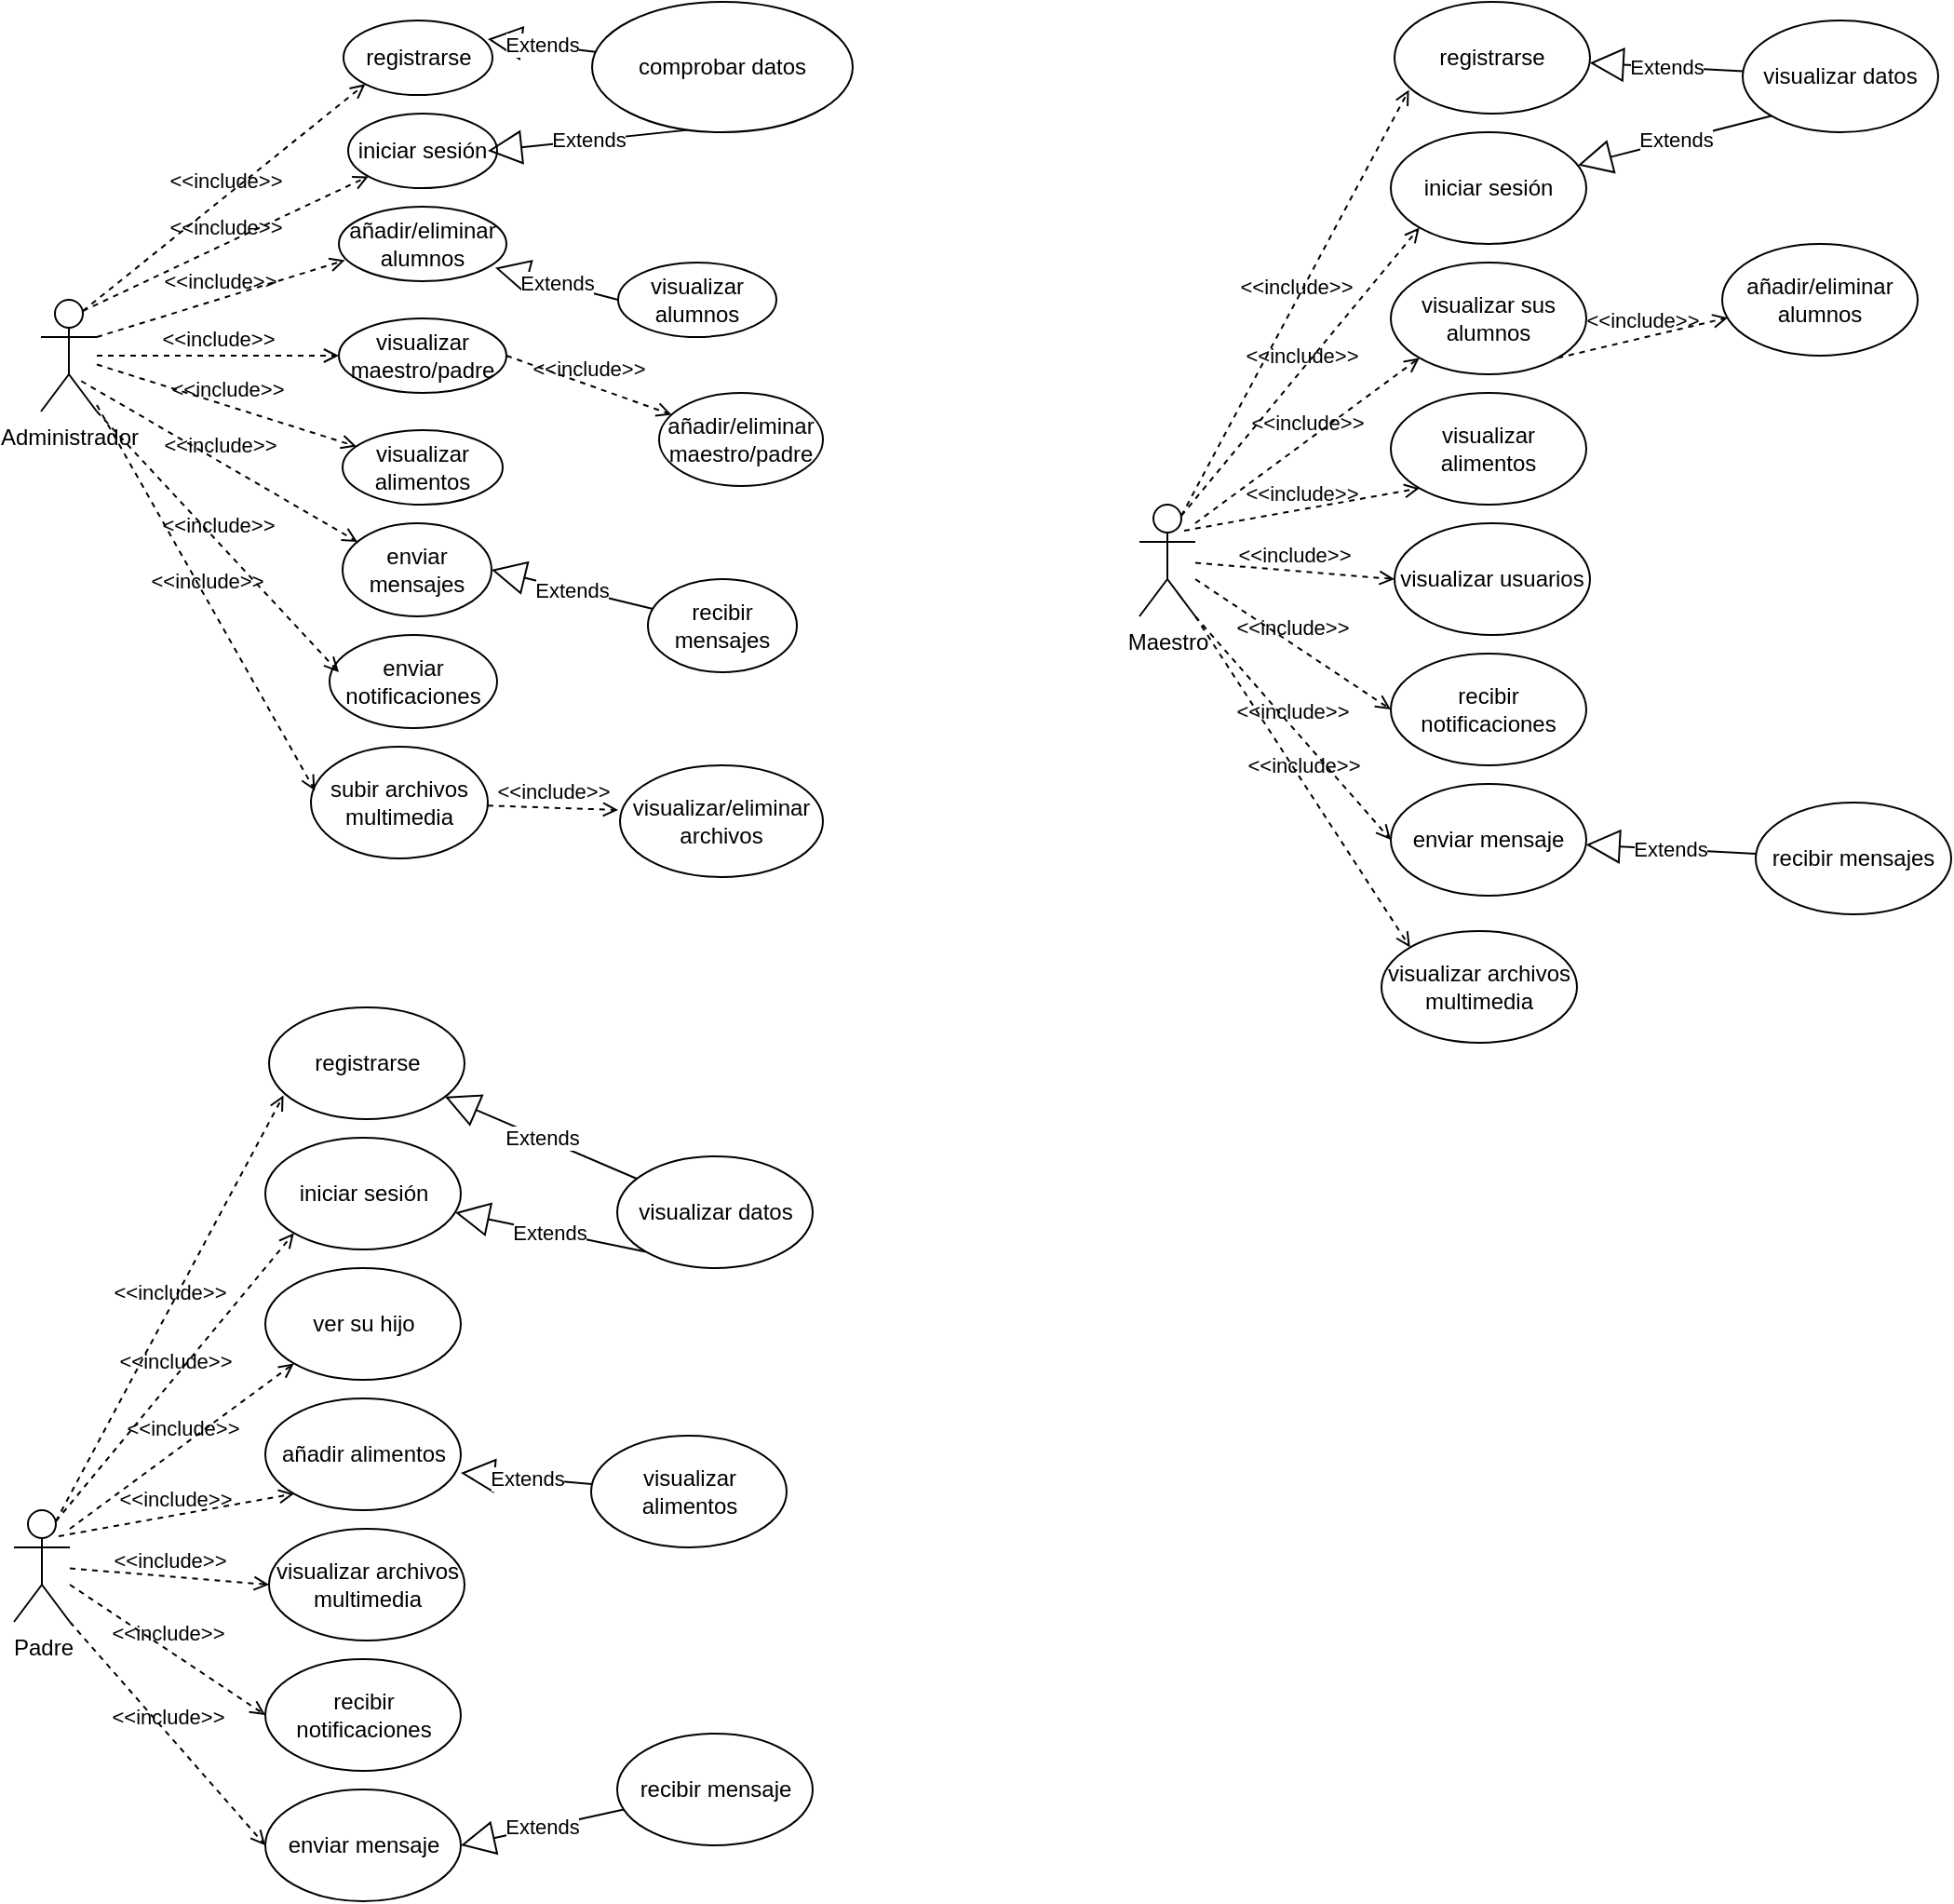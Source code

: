 <mxfile version="14.7.0" type="github">
  <diagram id="Rd4Ij3cNA8xpCBLCCMMN" name="Page-1">
    <mxGraphModel dx="1038" dy="1717" grid="1" gridSize="10" guides="1" tooltips="1" connect="1" arrows="1" fold="1" page="1" pageScale="1" pageWidth="827" pageHeight="1169" math="0" shadow="0">
      <root>
        <mxCell id="0" />
        <mxCell id="1" parent="0" />
        <mxCell id="-ip3mRISZE-mA6Em4dH5-1" value="Administrador" style="shape=umlActor;verticalLabelPosition=bottom;verticalAlign=top;html=1;" parent="1" vertex="1">
          <mxGeometry x="90" y="40" width="30" height="60" as="geometry" />
        </mxCell>
        <mxCell id="-ip3mRISZE-mA6Em4dH5-3" value="Maestro&lt;br&gt;" style="shape=umlActor;verticalLabelPosition=bottom;verticalAlign=top;html=1;" parent="1" vertex="1">
          <mxGeometry x="680" y="150" width="30" height="60" as="geometry" />
        </mxCell>
        <mxCell id="-ip3mRISZE-mA6Em4dH5-10" value="registrarse" style="ellipse;whiteSpace=wrap;html=1;" parent="1" vertex="1">
          <mxGeometry x="252.5" y="-110" width="80" height="40" as="geometry" />
        </mxCell>
        <mxCell id="-ip3mRISZE-mA6Em4dH5-11" value="iniciar sesión" style="ellipse;whiteSpace=wrap;html=1;" parent="1" vertex="1">
          <mxGeometry x="255" y="-60" width="80" height="40" as="geometry" />
        </mxCell>
        <mxCell id="-ip3mRISZE-mA6Em4dH5-12" value="añadir/eliminar alumnos" style="ellipse;whiteSpace=wrap;html=1;" parent="1" vertex="1">
          <mxGeometry x="250" y="-10" width="90" height="40" as="geometry" />
        </mxCell>
        <mxCell id="-ip3mRISZE-mA6Em4dH5-13" value="visualizar maestro/padre" style="ellipse;whiteSpace=wrap;html=1;" parent="1" vertex="1">
          <mxGeometry x="250" y="50" width="90" height="40" as="geometry" />
        </mxCell>
        <mxCell id="-ip3mRISZE-mA6Em4dH5-14" value="visualizar alumnos" style="ellipse;whiteSpace=wrap;html=1;" parent="1" vertex="1">
          <mxGeometry x="400" y="20" width="85" height="40" as="geometry" />
        </mxCell>
        <mxCell id="-ip3mRISZE-mA6Em4dH5-17" value="visualizar alimentos" style="ellipse;whiteSpace=wrap;html=1;" parent="1" vertex="1">
          <mxGeometry x="252" y="110" width="86" height="40" as="geometry" />
        </mxCell>
        <mxCell id="-ip3mRISZE-mA6Em4dH5-18" value="enviar mensajes" style="ellipse;whiteSpace=wrap;html=1;" parent="1" vertex="1">
          <mxGeometry x="252" y="160" width="80" height="50" as="geometry" />
        </mxCell>
        <mxCell id="-ip3mRISZE-mA6Em4dH5-19" value="enviar notificaciones" style="ellipse;whiteSpace=wrap;html=1;" parent="1" vertex="1">
          <mxGeometry x="245" y="220" width="90" height="50" as="geometry" />
        </mxCell>
        <mxCell id="-ip3mRISZE-mA6Em4dH5-24" value="añadir/eliminar maestro/padre" style="ellipse;whiteSpace=wrap;html=1;" parent="1" vertex="1">
          <mxGeometry x="422" y="90" width="88" height="50" as="geometry" />
        </mxCell>
        <mxCell id="-ip3mRISZE-mA6Em4dH5-28" value="comprobar datos" style="ellipse;whiteSpace=wrap;html=1;" parent="1" vertex="1">
          <mxGeometry x="386" y="-120" width="140" height="70" as="geometry" />
        </mxCell>
        <mxCell id="-ip3mRISZE-mA6Em4dH5-30" value="Extends" style="endArrow=block;endSize=16;endFill=0;html=1;" parent="1" source="-ip3mRISZE-mA6Em4dH5-28" edge="1">
          <mxGeometry width="160" relative="1" as="geometry">
            <mxPoint x="190" y="-160" as="sourcePoint" />
            <mxPoint x="330" y="-100" as="targetPoint" />
          </mxGeometry>
        </mxCell>
        <mxCell id="-ip3mRISZE-mA6Em4dH5-31" value="Extends" style="endArrow=block;endSize=16;endFill=0;html=1;exitX=0.366;exitY=0.983;exitDx=0;exitDy=0;exitPerimeter=0;" parent="1" source="-ip3mRISZE-mA6Em4dH5-28" edge="1">
          <mxGeometry width="160" relative="1" as="geometry">
            <mxPoint x="420.977" y="-138.2" as="sourcePoint" />
            <mxPoint x="330" y="-40" as="targetPoint" />
          </mxGeometry>
        </mxCell>
        <mxCell id="-ip3mRISZE-mA6Em4dH5-35" value="Extends" style="endArrow=block;endSize=16;endFill=0;html=1;entryX=0.933;entryY=0.82;entryDx=0;entryDy=0;exitX=0;exitY=0.5;exitDx=0;exitDy=0;entryPerimeter=0;" parent="1" source="-ip3mRISZE-mA6Em4dH5-14" target="-ip3mRISZE-mA6Em4dH5-12" edge="1">
          <mxGeometry width="160" relative="1" as="geometry">
            <mxPoint x="550" y="60" as="sourcePoint" />
            <mxPoint x="475" y="50" as="targetPoint" />
          </mxGeometry>
        </mxCell>
        <mxCell id="-ip3mRISZE-mA6Em4dH5-41" value="subir archivos multimedia" style="ellipse;whiteSpace=wrap;html=1;" parent="1" vertex="1">
          <mxGeometry x="235" y="280" width="95" height="60" as="geometry" />
        </mxCell>
        <mxCell id="-ip3mRISZE-mA6Em4dH5-44" value="visualizar/eliminar archivos" style="ellipse;whiteSpace=wrap;html=1;" parent="1" vertex="1">
          <mxGeometry x="401" y="290" width="109" height="60" as="geometry" />
        </mxCell>
        <mxCell id="Giucm0nm3MPma1HTVCax-2" value="&amp;lt;&amp;lt;include&amp;gt;&amp;gt;" style="html=1;verticalAlign=bottom;labelBackgroundColor=none;endArrow=open;endFill=0;dashed=1;entryX=0.023;entryY=0.393;entryDx=0;entryDy=0;entryPerimeter=0;" edge="1" parent="1" source="-ip3mRISZE-mA6Em4dH5-1" target="-ip3mRISZE-mA6Em4dH5-41">
          <mxGeometry width="160" relative="1" as="geometry">
            <mxPoint x="92.5" y="190" as="sourcePoint" />
            <mxPoint x="252.5" y="190" as="targetPoint" />
          </mxGeometry>
        </mxCell>
        <mxCell id="Giucm0nm3MPma1HTVCax-3" value="&amp;lt;&amp;lt;include&amp;gt;&amp;gt;" style="html=1;verticalAlign=bottom;labelBackgroundColor=none;endArrow=open;endFill=0;dashed=1;exitX=1;exitY=1;exitDx=0;exitDy=0;exitPerimeter=0;" edge="1" parent="1" source="-ip3mRISZE-mA6Em4dH5-1">
          <mxGeometry width="160" relative="1" as="geometry">
            <mxPoint x="130" y="107.692" as="sourcePoint" />
            <mxPoint x="250" y="240" as="targetPoint" />
          </mxGeometry>
        </mxCell>
        <mxCell id="Giucm0nm3MPma1HTVCax-4" value="&amp;lt;&amp;lt;include&amp;gt;&amp;gt;" style="html=1;verticalAlign=bottom;labelBackgroundColor=none;endArrow=open;endFill=0;dashed=1;exitX=0.72;exitY=0.727;exitDx=0;exitDy=0;exitPerimeter=0;" edge="1" parent="1" source="-ip3mRISZE-mA6Em4dH5-1">
          <mxGeometry width="160" relative="1" as="geometry">
            <mxPoint x="140" y="117.692" as="sourcePoint" />
            <mxPoint x="260" y="170" as="targetPoint" />
          </mxGeometry>
        </mxCell>
        <mxCell id="Giucm0nm3MPma1HTVCax-5" value="&amp;lt;&amp;lt;include&amp;gt;&amp;gt;" style="html=1;verticalAlign=bottom;labelBackgroundColor=none;endArrow=open;endFill=0;dashed=1;" edge="1" parent="1" source="-ip3mRISZE-mA6Em4dH5-1" target="-ip3mRISZE-mA6Em4dH5-17">
          <mxGeometry width="160" relative="1" as="geometry">
            <mxPoint x="150" y="127.692" as="sourcePoint" />
            <mxPoint x="265" y="340" as="targetPoint" />
          </mxGeometry>
        </mxCell>
        <mxCell id="Giucm0nm3MPma1HTVCax-6" value="&amp;lt;&amp;lt;include&amp;gt;&amp;gt;" style="html=1;verticalAlign=bottom;labelBackgroundColor=none;endArrow=open;endFill=0;dashed=1;" edge="1" parent="1" source="-ip3mRISZE-mA6Em4dH5-1" target="-ip3mRISZE-mA6Em4dH5-13">
          <mxGeometry width="160" relative="1" as="geometry">
            <mxPoint x="160" y="137.692" as="sourcePoint" />
            <mxPoint x="275" y="350" as="targetPoint" />
          </mxGeometry>
        </mxCell>
        <mxCell id="Giucm0nm3MPma1HTVCax-7" value="&amp;lt;&amp;lt;include&amp;gt;&amp;gt;" style="html=1;verticalAlign=bottom;labelBackgroundColor=none;endArrow=open;endFill=0;dashed=1;entryX=0.036;entryY=0.72;entryDx=0;entryDy=0;exitX=1;exitY=0.333;exitDx=0;exitDy=0;exitPerimeter=0;entryPerimeter=0;" edge="1" parent="1" source="-ip3mRISZE-mA6Em4dH5-1" target="-ip3mRISZE-mA6Em4dH5-12">
          <mxGeometry width="160" relative="1" as="geometry">
            <mxPoint x="170" y="147.692" as="sourcePoint" />
            <mxPoint x="285" y="360" as="targetPoint" />
          </mxGeometry>
        </mxCell>
        <mxCell id="Giucm0nm3MPma1HTVCax-8" value="&amp;lt;&amp;lt;include&amp;gt;&amp;gt;" style="html=1;verticalAlign=bottom;labelBackgroundColor=none;endArrow=open;endFill=0;dashed=1;entryX=0;entryY=1;entryDx=0;entryDy=0;exitX=0.75;exitY=0.1;exitDx=0;exitDy=0;exitPerimeter=0;" edge="1" parent="1" source="-ip3mRISZE-mA6Em4dH5-1" target="-ip3mRISZE-mA6Em4dH5-10">
          <mxGeometry width="160" relative="1" as="geometry">
            <mxPoint x="180" y="157.692" as="sourcePoint" />
            <mxPoint x="240" y="-90" as="targetPoint" />
          </mxGeometry>
        </mxCell>
        <mxCell id="Giucm0nm3MPma1HTVCax-10" value="Extends" style="endArrow=block;endSize=16;endFill=0;html=1;entryX=1;entryY=0.5;entryDx=0;entryDy=0;" edge="1" parent="1" source="Giucm0nm3MPma1HTVCax-11" target="-ip3mRISZE-mA6Em4dH5-18">
          <mxGeometry width="160" relative="1" as="geometry">
            <mxPoint x="552" y="125" as="sourcePoint" />
            <mxPoint x="350" y="80" as="targetPoint" />
          </mxGeometry>
        </mxCell>
        <mxCell id="Giucm0nm3MPma1HTVCax-11" value="recibir mensajes" style="ellipse;whiteSpace=wrap;html=1;" vertex="1" parent="1">
          <mxGeometry x="416" y="190" width="80" height="50" as="geometry" />
        </mxCell>
        <mxCell id="Giucm0nm3MPma1HTVCax-12" value="visualizar sus alumnos" style="ellipse;whiteSpace=wrap;html=1;" vertex="1" parent="1">
          <mxGeometry x="815" y="20" width="105" height="60" as="geometry" />
        </mxCell>
        <mxCell id="Giucm0nm3MPma1HTVCax-13" value="iniciar sesión" style="ellipse;whiteSpace=wrap;html=1;" vertex="1" parent="1">
          <mxGeometry x="815" y="-50" width="105" height="60" as="geometry" />
        </mxCell>
        <mxCell id="Giucm0nm3MPma1HTVCax-14" value="registrarse" style="ellipse;whiteSpace=wrap;html=1;" vertex="1" parent="1">
          <mxGeometry x="817" y="-120" width="105" height="60" as="geometry" />
        </mxCell>
        <mxCell id="Giucm0nm3MPma1HTVCax-15" value="visualizar alimentos" style="ellipse;whiteSpace=wrap;html=1;" vertex="1" parent="1">
          <mxGeometry x="815" y="90" width="105" height="60" as="geometry" />
        </mxCell>
        <mxCell id="Giucm0nm3MPma1HTVCax-16" value="visualizar usuarios" style="ellipse;whiteSpace=wrap;html=1;" vertex="1" parent="1">
          <mxGeometry x="817" y="160" width="105" height="60" as="geometry" />
        </mxCell>
        <mxCell id="Giucm0nm3MPma1HTVCax-17" value="recibir notificaciones" style="ellipse;whiteSpace=wrap;html=1;" vertex="1" parent="1">
          <mxGeometry x="815" y="230" width="105" height="60" as="geometry" />
        </mxCell>
        <mxCell id="Giucm0nm3MPma1HTVCax-18" value="enviar mensaje" style="ellipse;whiteSpace=wrap;html=1;" vertex="1" parent="1">
          <mxGeometry x="815" y="300" width="105" height="60" as="geometry" />
        </mxCell>
        <mxCell id="Giucm0nm3MPma1HTVCax-19" value="visualizar datos" style="ellipse;whiteSpace=wrap;html=1;" vertex="1" parent="1">
          <mxGeometry x="1004" y="-110" width="105" height="60" as="geometry" />
        </mxCell>
        <mxCell id="Giucm0nm3MPma1HTVCax-20" value="añadir/eliminar alumnos" style="ellipse;whiteSpace=wrap;html=1;" vertex="1" parent="1">
          <mxGeometry x="993" y="10" width="105" height="60" as="geometry" />
        </mxCell>
        <mxCell id="Giucm0nm3MPma1HTVCax-22" value="visualizar archivos multimedia" style="ellipse;whiteSpace=wrap;html=1;" vertex="1" parent="1">
          <mxGeometry x="810" y="379" width="105" height="60" as="geometry" />
        </mxCell>
        <mxCell id="Giucm0nm3MPma1HTVCax-23" value="recibir mensajes" style="ellipse;whiteSpace=wrap;html=1;" vertex="1" parent="1">
          <mxGeometry x="1011" y="310" width="105" height="60" as="geometry" />
        </mxCell>
        <mxCell id="Giucm0nm3MPma1HTVCax-26" value="Extends" style="endArrow=block;endSize=16;endFill=0;html=1;" edge="1" parent="1" source="Giucm0nm3MPma1HTVCax-19" target="Giucm0nm3MPma1HTVCax-14">
          <mxGeometry width="160" relative="1" as="geometry">
            <mxPoint x="1079.824" y="-107.04" as="sourcePoint" />
            <mxPoint x="1012.17" y="-110" as="targetPoint" />
          </mxGeometry>
        </mxCell>
        <mxCell id="Giucm0nm3MPma1HTVCax-27" value="&amp;lt;&amp;lt;include&amp;gt;&amp;gt;" style="html=1;verticalAlign=bottom;labelBackgroundColor=none;endArrow=open;endFill=0;dashed=1;entryX=0.074;entryY=0.787;entryDx=0;entryDy=0;exitX=0.75;exitY=0.1;exitDx=0;exitDy=0;exitPerimeter=0;entryPerimeter=0;" edge="1" parent="1" source="-ip3mRISZE-mA6Em4dH5-3" target="Giucm0nm3MPma1HTVCax-14">
          <mxGeometry width="160" relative="1" as="geometry">
            <mxPoint x="710" y="-311.998" as="sourcePoint" />
            <mxPoint x="825" y="-99.69" as="targetPoint" />
          </mxGeometry>
        </mxCell>
        <mxCell id="Giucm0nm3MPma1HTVCax-28" value="&amp;lt;&amp;lt;include&amp;gt;&amp;gt;" style="html=1;verticalAlign=bottom;labelBackgroundColor=none;endArrow=open;endFill=0;dashed=1;entryX=0;entryY=1;entryDx=0;entryDy=0;exitX=0.8;exitY=0.233;exitDx=0;exitDy=0;exitPerimeter=0;" edge="1" parent="1" source="-ip3mRISZE-mA6Em4dH5-3" target="Giucm0nm3MPma1HTVCax-15">
          <mxGeometry width="160" relative="1" as="geometry">
            <mxPoint x="712.5" y="166" as="sourcePoint" />
            <mxPoint x="834.77" y="-62.78" as="targetPoint" />
          </mxGeometry>
        </mxCell>
        <mxCell id="Giucm0nm3MPma1HTVCax-29" value="&amp;lt;&amp;lt;include&amp;gt;&amp;gt;" style="html=1;verticalAlign=bottom;labelBackgroundColor=none;endArrow=open;endFill=0;dashed=1;entryX=0;entryY=0.5;entryDx=0;entryDy=0;" edge="1" parent="1" source="-ip3mRISZE-mA6Em4dH5-3" target="Giucm0nm3MPma1HTVCax-16">
          <mxGeometry width="160" relative="1" as="geometry">
            <mxPoint x="722.5" y="176" as="sourcePoint" />
            <mxPoint x="830" y="180" as="targetPoint" />
          </mxGeometry>
        </mxCell>
        <mxCell id="Giucm0nm3MPma1HTVCax-30" value="&amp;lt;&amp;lt;include&amp;gt;&amp;gt;" style="html=1;verticalAlign=bottom;labelBackgroundColor=none;endArrow=open;endFill=0;dashed=1;entryX=0;entryY=0.5;entryDx=0;entryDy=0;" edge="1" parent="1" source="-ip3mRISZE-mA6Em4dH5-3" target="Giucm0nm3MPma1HTVCax-17">
          <mxGeometry width="160" relative="1" as="geometry">
            <mxPoint x="732.5" y="186" as="sourcePoint" />
            <mxPoint x="854.77" y="-42.78" as="targetPoint" />
          </mxGeometry>
        </mxCell>
        <mxCell id="Giucm0nm3MPma1HTVCax-31" value="&amp;lt;&amp;lt;include&amp;gt;&amp;gt;" style="html=1;verticalAlign=bottom;labelBackgroundColor=none;endArrow=open;endFill=0;dashed=1;entryX=0;entryY=0.5;entryDx=0;entryDy=0;exitX=1;exitY=1;exitDx=0;exitDy=0;exitPerimeter=0;" edge="1" parent="1" source="-ip3mRISZE-mA6Em4dH5-3" target="Giucm0nm3MPma1HTVCax-18">
          <mxGeometry width="160" relative="1" as="geometry">
            <mxPoint x="742.5" y="196" as="sourcePoint" />
            <mxPoint x="864.77" y="-32.78" as="targetPoint" />
          </mxGeometry>
        </mxCell>
        <mxCell id="Giucm0nm3MPma1HTVCax-32" value="&amp;lt;&amp;lt;include&amp;gt;&amp;gt;" style="html=1;verticalAlign=bottom;labelBackgroundColor=none;endArrow=open;endFill=0;dashed=1;entryX=0;entryY=1;entryDx=0;entryDy=0;exitX=0.75;exitY=0.1;exitDx=0;exitDy=0;exitPerimeter=0;" edge="1" parent="1" source="-ip3mRISZE-mA6Em4dH5-3" target="Giucm0nm3MPma1HTVCax-13">
          <mxGeometry width="160" relative="1" as="geometry">
            <mxPoint x="752.5" y="206" as="sourcePoint" />
            <mxPoint x="874.77" y="-22.78" as="targetPoint" />
          </mxGeometry>
        </mxCell>
        <mxCell id="Giucm0nm3MPma1HTVCax-33" value="&amp;lt;&amp;lt;include&amp;gt;&amp;gt;" style="html=1;verticalAlign=bottom;labelBackgroundColor=none;endArrow=open;endFill=0;dashed=1;exitX=0.75;exitY=0.1;exitDx=0;exitDy=0;exitPerimeter=0;" edge="1" parent="1" source="-ip3mRISZE-mA6Em4dH5-1" target="-ip3mRISZE-mA6Em4dH5-11">
          <mxGeometry width="160" relative="1" as="geometry">
            <mxPoint x="130" y="66.258" as="sourcePoint" />
            <mxPoint x="274.216" y="-65.858" as="targetPoint" />
          </mxGeometry>
        </mxCell>
        <mxCell id="Giucm0nm3MPma1HTVCax-34" value="Extends" style="endArrow=block;endSize=16;endFill=0;html=1;exitX=0;exitY=1;exitDx=0;exitDy=0;" edge="1" parent="1" source="Giucm0nm3MPma1HTVCax-19" target="Giucm0nm3MPma1HTVCax-13">
          <mxGeometry width="160" relative="1" as="geometry">
            <mxPoint x="1024.57" y="-18.053" as="sourcePoint" />
            <mxPoint x="921.527" y="-62.021" as="targetPoint" />
          </mxGeometry>
        </mxCell>
        <mxCell id="Giucm0nm3MPma1HTVCax-35" value="&amp;lt;&amp;lt;include&amp;gt;&amp;gt;" style="html=1;verticalAlign=bottom;labelBackgroundColor=none;endArrow=open;endFill=0;dashed=1;entryX=0;entryY=1;entryDx=0;entryDy=0;" edge="1" parent="1" target="Giucm0nm3MPma1HTVCax-12">
          <mxGeometry width="160" relative="1" as="geometry">
            <mxPoint x="710" y="160" as="sourcePoint" />
            <mxPoint x="840.555" y="151.314" as="targetPoint" />
          </mxGeometry>
        </mxCell>
        <mxCell id="Giucm0nm3MPma1HTVCax-37" value="Padre" style="shape=umlActor;verticalLabelPosition=bottom;verticalAlign=top;html=1;" vertex="1" parent="1">
          <mxGeometry x="75.5" y="690" width="30" height="60" as="geometry" />
        </mxCell>
        <mxCell id="Giucm0nm3MPma1HTVCax-38" value="ver su hijo" style="ellipse;whiteSpace=wrap;html=1;" vertex="1" parent="1">
          <mxGeometry x="210.5" y="560" width="105" height="60" as="geometry" />
        </mxCell>
        <mxCell id="Giucm0nm3MPma1HTVCax-39" value="iniciar sesión" style="ellipse;whiteSpace=wrap;html=1;" vertex="1" parent="1">
          <mxGeometry x="210.5" y="490" width="105" height="60" as="geometry" />
        </mxCell>
        <mxCell id="Giucm0nm3MPma1HTVCax-40" value="registrarse" style="ellipse;whiteSpace=wrap;html=1;" vertex="1" parent="1">
          <mxGeometry x="212.5" y="420" width="105" height="60" as="geometry" />
        </mxCell>
        <mxCell id="Giucm0nm3MPma1HTVCax-41" value="añadir alimentos" style="ellipse;whiteSpace=wrap;html=1;" vertex="1" parent="1">
          <mxGeometry x="210.5" y="630" width="105" height="60" as="geometry" />
        </mxCell>
        <mxCell id="Giucm0nm3MPma1HTVCax-42" value="visualizar archivos multimedia" style="ellipse;whiteSpace=wrap;html=1;" vertex="1" parent="1">
          <mxGeometry x="212.5" y="700" width="105" height="60" as="geometry" />
        </mxCell>
        <mxCell id="Giucm0nm3MPma1HTVCax-43" value="recibir notificaciones" style="ellipse;whiteSpace=wrap;html=1;" vertex="1" parent="1">
          <mxGeometry x="210.5" y="770" width="105" height="60" as="geometry" />
        </mxCell>
        <mxCell id="Giucm0nm3MPma1HTVCax-44" value="enviar mensaje" style="ellipse;whiteSpace=wrap;html=1;" vertex="1" parent="1">
          <mxGeometry x="210.5" y="840" width="105" height="60" as="geometry" />
        </mxCell>
        <mxCell id="Giucm0nm3MPma1HTVCax-45" value="visualizar datos" style="ellipse;whiteSpace=wrap;html=1;" vertex="1" parent="1">
          <mxGeometry x="399.5" y="500" width="105" height="60" as="geometry" />
        </mxCell>
        <mxCell id="Giucm0nm3MPma1HTVCax-47" value="visualizar alimentos" style="ellipse;whiteSpace=wrap;html=1;" vertex="1" parent="1">
          <mxGeometry x="385.5" y="650" width="105" height="60" as="geometry" />
        </mxCell>
        <mxCell id="Giucm0nm3MPma1HTVCax-49" value="recibir mensaje" style="ellipse;whiteSpace=wrap;html=1;" vertex="1" parent="1">
          <mxGeometry x="399.5" y="810" width="105" height="60" as="geometry" />
        </mxCell>
        <mxCell id="Giucm0nm3MPma1HTVCax-52" value="Extends" style="endArrow=block;endSize=16;endFill=0;html=1;" edge="1" parent="1" source="Giucm0nm3MPma1HTVCax-45" target="Giucm0nm3MPma1HTVCax-40">
          <mxGeometry width="160" relative="1" as="geometry">
            <mxPoint x="475.324" y="432.96" as="sourcePoint" />
            <mxPoint x="407.67" y="430" as="targetPoint" />
          </mxGeometry>
        </mxCell>
        <mxCell id="Giucm0nm3MPma1HTVCax-53" value="&amp;lt;&amp;lt;include&amp;gt;&amp;gt;" style="html=1;verticalAlign=bottom;labelBackgroundColor=none;endArrow=open;endFill=0;dashed=1;entryX=0.074;entryY=0.787;entryDx=0;entryDy=0;exitX=0.75;exitY=0.1;exitDx=0;exitDy=0;exitPerimeter=0;entryPerimeter=0;" edge="1" parent="1" source="Giucm0nm3MPma1HTVCax-37" target="Giucm0nm3MPma1HTVCax-40">
          <mxGeometry width="160" relative="1" as="geometry">
            <mxPoint x="105.5" y="228.002" as="sourcePoint" />
            <mxPoint x="220.5" y="440.31" as="targetPoint" />
          </mxGeometry>
        </mxCell>
        <mxCell id="Giucm0nm3MPma1HTVCax-54" value="&amp;lt;&amp;lt;include&amp;gt;&amp;gt;" style="html=1;verticalAlign=bottom;labelBackgroundColor=none;endArrow=open;endFill=0;dashed=1;entryX=0;entryY=1;entryDx=0;entryDy=0;exitX=0.8;exitY=0.233;exitDx=0;exitDy=0;exitPerimeter=0;" edge="1" parent="1" source="Giucm0nm3MPma1HTVCax-37" target="Giucm0nm3MPma1HTVCax-41">
          <mxGeometry width="160" relative="1" as="geometry">
            <mxPoint x="108" y="706" as="sourcePoint" />
            <mxPoint x="230.27" y="477.22" as="targetPoint" />
          </mxGeometry>
        </mxCell>
        <mxCell id="Giucm0nm3MPma1HTVCax-55" value="&amp;lt;&amp;lt;include&amp;gt;&amp;gt;" style="html=1;verticalAlign=bottom;labelBackgroundColor=none;endArrow=open;endFill=0;dashed=1;entryX=0;entryY=0.5;entryDx=0;entryDy=0;" edge="1" parent="1" source="Giucm0nm3MPma1HTVCax-37" target="Giucm0nm3MPma1HTVCax-42">
          <mxGeometry width="160" relative="1" as="geometry">
            <mxPoint x="118" y="716" as="sourcePoint" />
            <mxPoint x="225.5" y="720" as="targetPoint" />
          </mxGeometry>
        </mxCell>
        <mxCell id="Giucm0nm3MPma1HTVCax-56" value="&amp;lt;&amp;lt;include&amp;gt;&amp;gt;" style="html=1;verticalAlign=bottom;labelBackgroundColor=none;endArrow=open;endFill=0;dashed=1;entryX=0;entryY=0.5;entryDx=0;entryDy=0;" edge="1" parent="1" source="Giucm0nm3MPma1HTVCax-37" target="Giucm0nm3MPma1HTVCax-43">
          <mxGeometry width="160" relative="1" as="geometry">
            <mxPoint x="128" y="726" as="sourcePoint" />
            <mxPoint x="250.27" y="497.22" as="targetPoint" />
          </mxGeometry>
        </mxCell>
        <mxCell id="Giucm0nm3MPma1HTVCax-57" value="&amp;lt;&amp;lt;include&amp;gt;&amp;gt;" style="html=1;verticalAlign=bottom;labelBackgroundColor=none;endArrow=open;endFill=0;dashed=1;entryX=0;entryY=0.5;entryDx=0;entryDy=0;exitX=1;exitY=1;exitDx=0;exitDy=0;exitPerimeter=0;" edge="1" parent="1" source="Giucm0nm3MPma1HTVCax-37" target="Giucm0nm3MPma1HTVCax-44">
          <mxGeometry width="160" relative="1" as="geometry">
            <mxPoint x="138" y="736" as="sourcePoint" />
            <mxPoint x="260.27" y="507.22" as="targetPoint" />
          </mxGeometry>
        </mxCell>
        <mxCell id="Giucm0nm3MPma1HTVCax-58" value="&amp;lt;&amp;lt;include&amp;gt;&amp;gt;" style="html=1;verticalAlign=bottom;labelBackgroundColor=none;endArrow=open;endFill=0;dashed=1;entryX=0;entryY=1;entryDx=0;entryDy=0;exitX=0.75;exitY=0.1;exitDx=0;exitDy=0;exitPerimeter=0;" edge="1" parent="1" source="Giucm0nm3MPma1HTVCax-37" target="Giucm0nm3MPma1HTVCax-39">
          <mxGeometry width="160" relative="1" as="geometry">
            <mxPoint x="148" y="746" as="sourcePoint" />
            <mxPoint x="270.27" y="517.22" as="targetPoint" />
          </mxGeometry>
        </mxCell>
        <mxCell id="Giucm0nm3MPma1HTVCax-59" value="Extends" style="endArrow=block;endSize=16;endFill=0;html=1;exitX=0;exitY=1;exitDx=0;exitDy=0;" edge="1" parent="1" source="Giucm0nm3MPma1HTVCax-45" target="Giucm0nm3MPma1HTVCax-39">
          <mxGeometry width="160" relative="1" as="geometry">
            <mxPoint x="420.07" y="521.947" as="sourcePoint" />
            <mxPoint x="317.027" y="477.979" as="targetPoint" />
          </mxGeometry>
        </mxCell>
        <mxCell id="Giucm0nm3MPma1HTVCax-60" value="&amp;lt;&amp;lt;include&amp;gt;&amp;gt;" style="html=1;verticalAlign=bottom;labelBackgroundColor=none;endArrow=open;endFill=0;dashed=1;entryX=0;entryY=1;entryDx=0;entryDy=0;" edge="1" parent="1" target="Giucm0nm3MPma1HTVCax-38">
          <mxGeometry width="160" relative="1" as="geometry">
            <mxPoint x="105.5" y="700" as="sourcePoint" />
            <mxPoint x="236.055" y="691.314" as="targetPoint" />
          </mxGeometry>
        </mxCell>
        <mxCell id="Giucm0nm3MPma1HTVCax-61" value="Extends" style="endArrow=block;endSize=16;endFill=0;html=1;entryX=1;entryY=0.667;entryDx=0;entryDy=0;entryPerimeter=0;" edge="1" parent="1" source="Giucm0nm3MPma1HTVCax-47" target="Giucm0nm3MPma1HTVCax-41">
          <mxGeometry width="160" relative="1" as="geometry">
            <mxPoint x="425.055" y="561.314" as="sourcePoint" />
            <mxPoint x="305.5" y="673" as="targetPoint" />
          </mxGeometry>
        </mxCell>
        <mxCell id="Giucm0nm3MPma1HTVCax-62" value="Extends" style="endArrow=block;endSize=16;endFill=0;html=1;" edge="1" parent="1" source="Giucm0nm3MPma1HTVCax-23" target="Giucm0nm3MPma1HTVCax-18">
          <mxGeometry width="160" relative="1" as="geometry">
            <mxPoint x="1017.313" y="159.512" as="sourcePoint" />
            <mxPoint x="930" y="140.02" as="targetPoint" />
          </mxGeometry>
        </mxCell>
        <mxCell id="Giucm0nm3MPma1HTVCax-65" value="&amp;lt;&amp;lt;include&amp;gt;&amp;gt;" style="html=1;verticalAlign=bottom;labelBackgroundColor=none;endArrow=open;endFill=0;dashed=1;entryX=0;entryY=0;entryDx=0;entryDy=0;exitX=1;exitY=1;exitDx=0;exitDy=0;exitPerimeter=0;" edge="1" parent="1" source="-ip3mRISZE-mA6Em4dH5-3" target="Giucm0nm3MPma1HTVCax-22">
          <mxGeometry width="160" relative="1" as="geometry">
            <mxPoint x="720" y="220" as="sourcePoint" />
            <mxPoint x="825" y="340" as="targetPoint" />
          </mxGeometry>
        </mxCell>
        <mxCell id="Giucm0nm3MPma1HTVCax-66" value="Extends" style="endArrow=block;endSize=16;endFill=0;html=1;entryX=1;entryY=0.5;entryDx=0;entryDy=0;" edge="1" parent="1" source="Giucm0nm3MPma1HTVCax-49" target="Giucm0nm3MPma1HTVCax-44">
          <mxGeometry width="160" relative="1" as="geometry">
            <mxPoint x="412.813" y="699.512" as="sourcePoint" />
            <mxPoint x="325.5" y="680.02" as="targetPoint" />
          </mxGeometry>
        </mxCell>
        <mxCell id="Giucm0nm3MPma1HTVCax-69" value="&amp;lt;&amp;lt;include&amp;gt;&amp;gt;" style="html=1;verticalAlign=bottom;labelBackgroundColor=none;endArrow=open;endFill=0;dashed=1;exitX=1;exitY=0.5;exitDx=0;exitDy=0;" edge="1" parent="1" source="-ip3mRISZE-mA6Em4dH5-13" target="-ip3mRISZE-mA6Em4dH5-24">
          <mxGeometry width="160" relative="1" as="geometry">
            <mxPoint x="130" y="80" as="sourcePoint" />
            <mxPoint x="260" y="80" as="targetPoint" />
          </mxGeometry>
        </mxCell>
        <mxCell id="Giucm0nm3MPma1HTVCax-71" value="&amp;lt;&amp;lt;include&amp;gt;&amp;gt;" style="html=1;verticalAlign=bottom;labelBackgroundColor=none;endArrow=open;endFill=0;dashed=1;" edge="1" parent="1" source="-ip3mRISZE-mA6Em4dH5-41">
          <mxGeometry width="160" relative="1" as="geometry">
            <mxPoint x="130" y="106.506" as="sourcePoint" />
            <mxPoint x="400" y="314" as="targetPoint" />
          </mxGeometry>
        </mxCell>
        <mxCell id="Giucm0nm3MPma1HTVCax-72" value="&amp;lt;&amp;lt;include&amp;gt;&amp;gt;" style="html=1;verticalAlign=bottom;labelBackgroundColor=none;endArrow=open;endFill=0;dashed=1;entryX=0.029;entryY=0.66;entryDx=0;entryDy=0;entryPerimeter=0;exitX=1;exitY=1;exitDx=0;exitDy=0;" edge="1" parent="1" source="Giucm0nm3MPma1HTVCax-12" target="Giucm0nm3MPma1HTVCax-20">
          <mxGeometry width="160" relative="1" as="geometry">
            <mxPoint x="720" y="170" as="sourcePoint" />
            <mxPoint x="840.555" y="81.314" as="targetPoint" />
          </mxGeometry>
        </mxCell>
      </root>
    </mxGraphModel>
  </diagram>
</mxfile>

